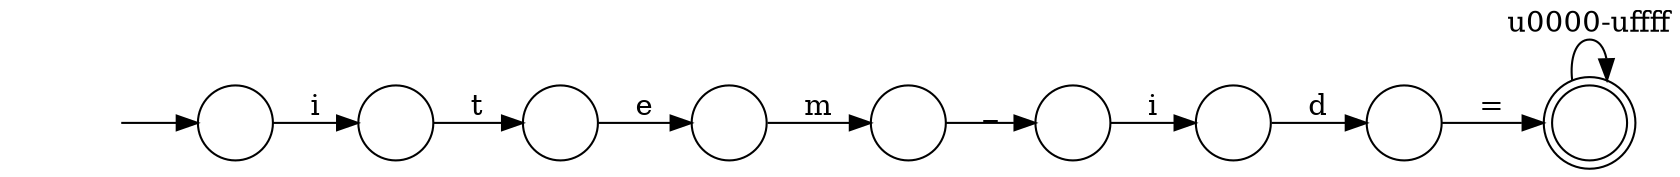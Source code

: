 digraph Automaton {
  rankdir = LR;
  0 [shape=circle,label=""];
  0 -> 4 [label="="]
  1 [shape=circle,label=""];
  1 -> 2 [label="_"]
  2 [shape=circle,label=""];
  2 -> 5 [label="i"]
  3 [shape=circle,label=""];
  initial [shape=plaintext,label=""];
  initial -> 3
  3 -> 7 [label="i"]
  4 [shape=doublecircle,label=""];
  4 -> 4 [label="\u0000-\uffff"]
  5 [shape=circle,label=""];
  5 -> 0 [label="d"]
  6 [shape=circle,label=""];
  6 -> 1 [label="m"]
  7 [shape=circle,label=""];
  7 -> 8 [label="t"]
  8 [shape=circle,label=""];
  8 -> 6 [label="e"]
}

